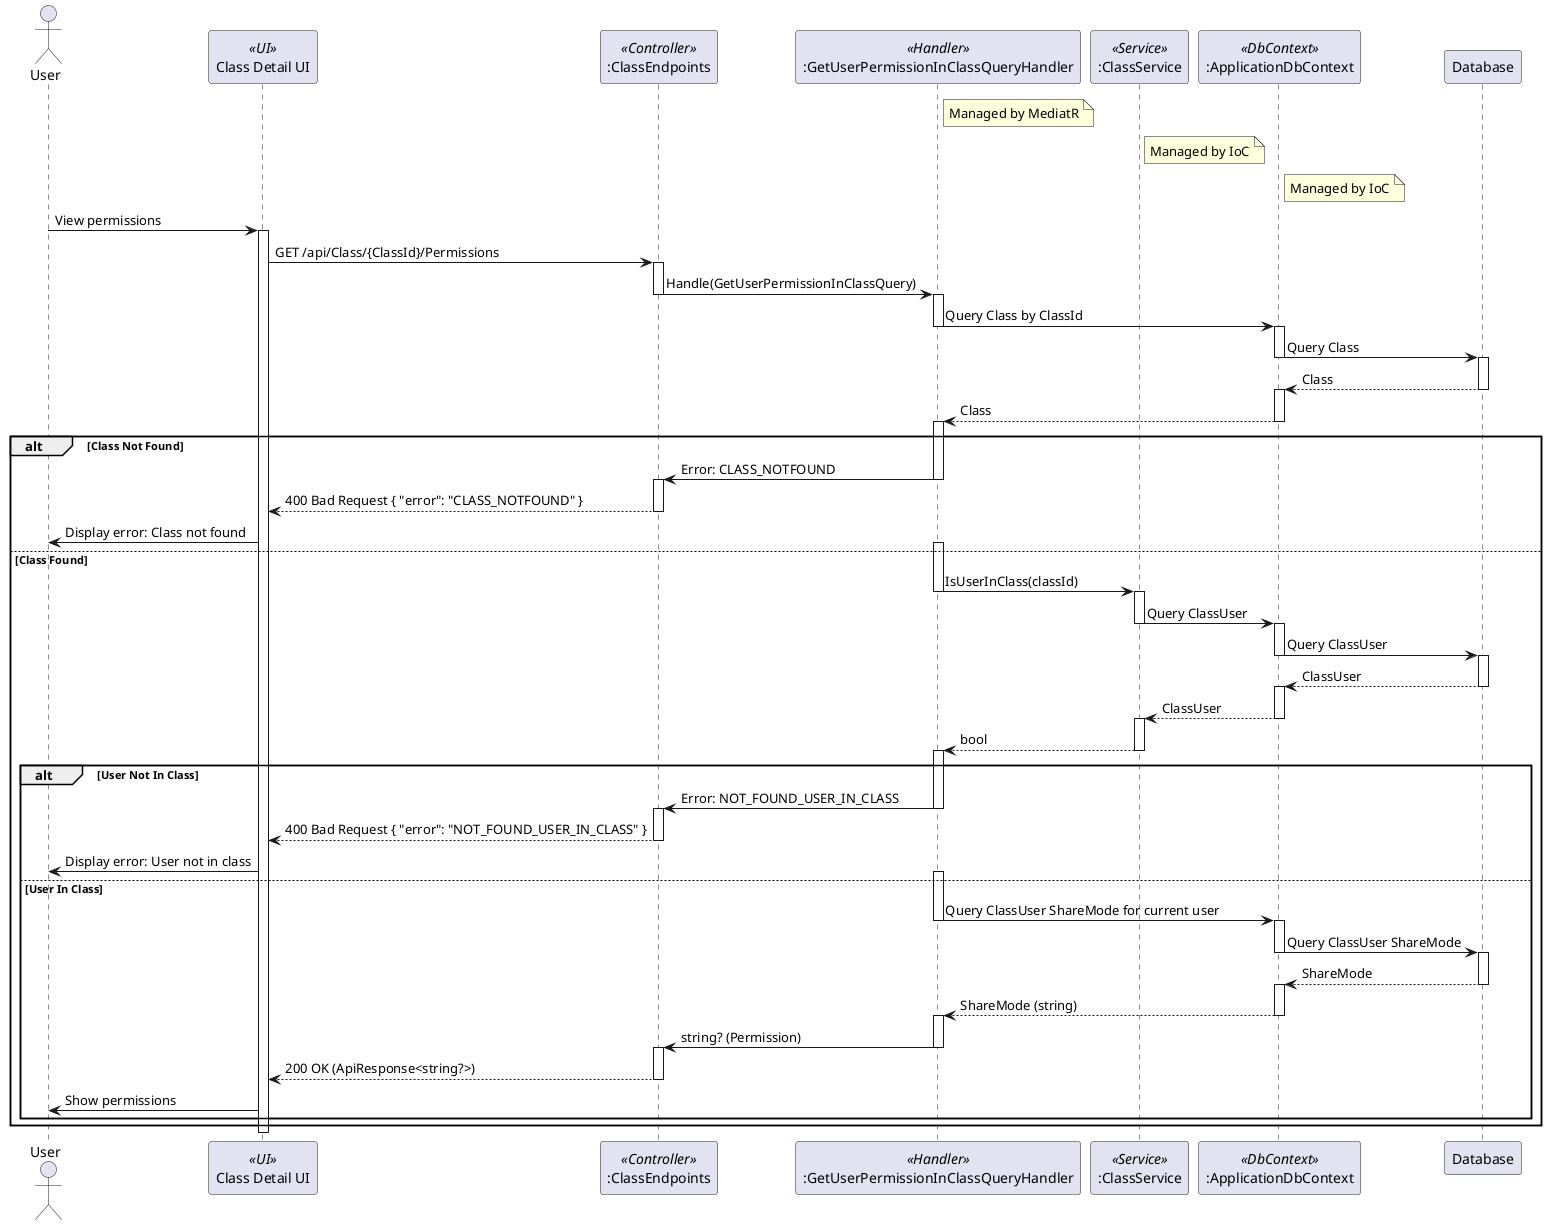 @startuml
actor User
participant "Class Detail UI" as UI <<UI>>
participant ":ClassEndpoints" as ClassEndpoints <<Controller>>
participant ":GetUserPermissionInClassQueryHandler" as GetUserPermissionInClassQueryHandler <<Handler>>
participant ":ClassService" as ClassService <<Service>>
participant ":ApplicationDbContext" as ApplicationDbContext <<DbContext>>
participant Database

note right of GetUserPermissionInClassQueryHandler
  Managed by MediatR
end note

note right of ClassService
  Managed by IoC
end note

note right of ApplicationDbContext
  Managed by IoC
end note

User -> UI : View permissions
activate UI
UI -> ClassEndpoints : GET /api/Class/{ClassId}/Permissions
activate ClassEndpoints
ClassEndpoints -> GetUserPermissionInClassQueryHandler : Handle(GetUserPermissionInClassQuery)
deactivate ClassEndpoints
activate GetUserPermissionInClassQueryHandler
GetUserPermissionInClassQueryHandler -> ApplicationDbContext : Query Class by ClassId
deactivate GetUserPermissionInClassQueryHandler
activate ApplicationDbContext
ApplicationDbContext -> Database : Query Class
deactivate ApplicationDbContext
activate Database
Database --> ApplicationDbContext : Class
deactivate Database
activate ApplicationDbContext
ApplicationDbContext --> GetUserPermissionInClassQueryHandler : Class
deactivate ApplicationDbContext
activate GetUserPermissionInClassQueryHandler
alt Class Not Found
    GetUserPermissionInClassQueryHandler -> ClassEndpoints : Error: CLASS_NOTFOUND
    deactivate GetUserPermissionInClassQueryHandler
    activate ClassEndpoints
    ClassEndpoints --> UI : 400 Bad Request { "error": "CLASS_NOTFOUND" }
    deactivate ClassEndpoints
    UI -> User : Display error: Class not found
else Class Found
    activate GetUserPermissionInClassQueryHandler
    GetUserPermissionInClassQueryHandler -> ClassService : IsUserInClass(classId)
    deactivate GetUserPermissionInClassQueryHandler
    activate ClassService
    ClassService -> ApplicationDbContext : Query ClassUser
    deactivate ClassService
    activate ApplicationDbContext
    ApplicationDbContext -> Database : Query ClassUser
    deactivate ApplicationDbContext
    activate Database
    Database --> ApplicationDbContext : ClassUser
    deactivate Database
    activate ApplicationDbContext
    ApplicationDbContext --> ClassService : ClassUser
    deactivate ApplicationDbContext
    activate ClassService
    ClassService --> GetUserPermissionInClassQueryHandler : bool
    deactivate ClassService
    activate GetUserPermissionInClassQueryHandler
    alt User Not In Class
        GetUserPermissionInClassQueryHandler -> ClassEndpoints : Error: NOT_FOUND_USER_IN_CLASS
        deactivate GetUserPermissionInClassQueryHandler
        activate ClassEndpoints
        ClassEndpoints --> UI : 400 Bad Request { "error": "NOT_FOUND_USER_IN_CLASS" }
        deactivate ClassEndpoints
        UI -> User : Display error: User not in class
    else User In Class
        activate GetUserPermissionInClassQueryHandler
        GetUserPermissionInClassQueryHandler -> ApplicationDbContext : Query ClassUser ShareMode for current user
        deactivate GetUserPermissionInClassQueryHandler
        activate ApplicationDbContext
        ApplicationDbContext -> Database : Query ClassUser ShareMode
        deactivate ApplicationDbContext
        activate Database
        Database --> ApplicationDbContext : ShareMode
        deactivate Database
        activate ApplicationDbContext
        ApplicationDbContext --> GetUserPermissionInClassQueryHandler : ShareMode (string)
        deactivate ApplicationDbContext
        activate GetUserPermissionInClassQueryHandler
        GetUserPermissionInClassQueryHandler -> ClassEndpoints : string? (Permission)
        deactivate GetUserPermissionInClassQueryHandler
        activate ClassEndpoints
        ClassEndpoints --> UI : 200 OK (ApiResponse<string?>)
        deactivate ClassEndpoints
        UI -> User : Show permissions
    end
end
deactivate UI

@enduml